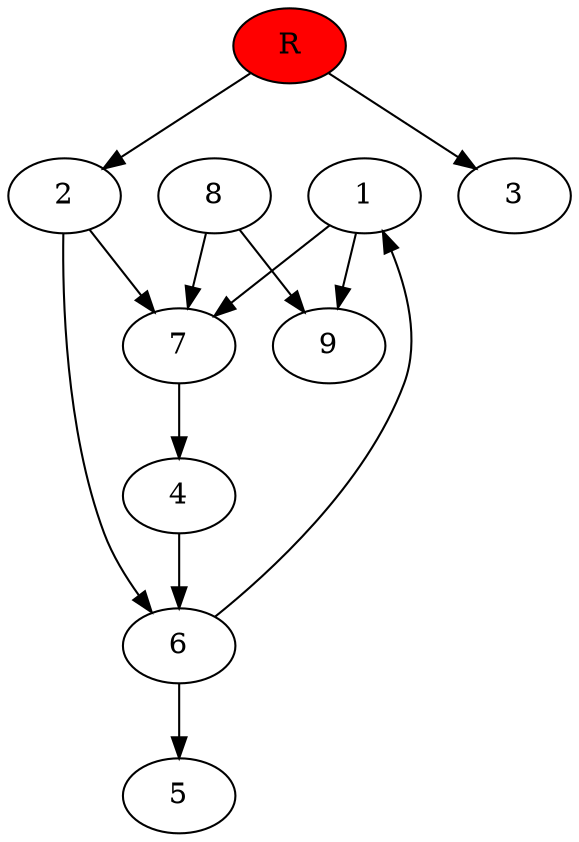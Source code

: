 digraph prb35653 {
	1
	2
	3
	4
	5
	6
	7
	8
	R [fillcolor="#ff0000" style=filled]
	1 -> 7
	1 -> 9
	2 -> 6
	2 -> 7
	4 -> 6
	6 -> 1
	6 -> 5
	7 -> 4
	8 -> 7
	8 -> 9
	R -> 2
	R -> 3
}

